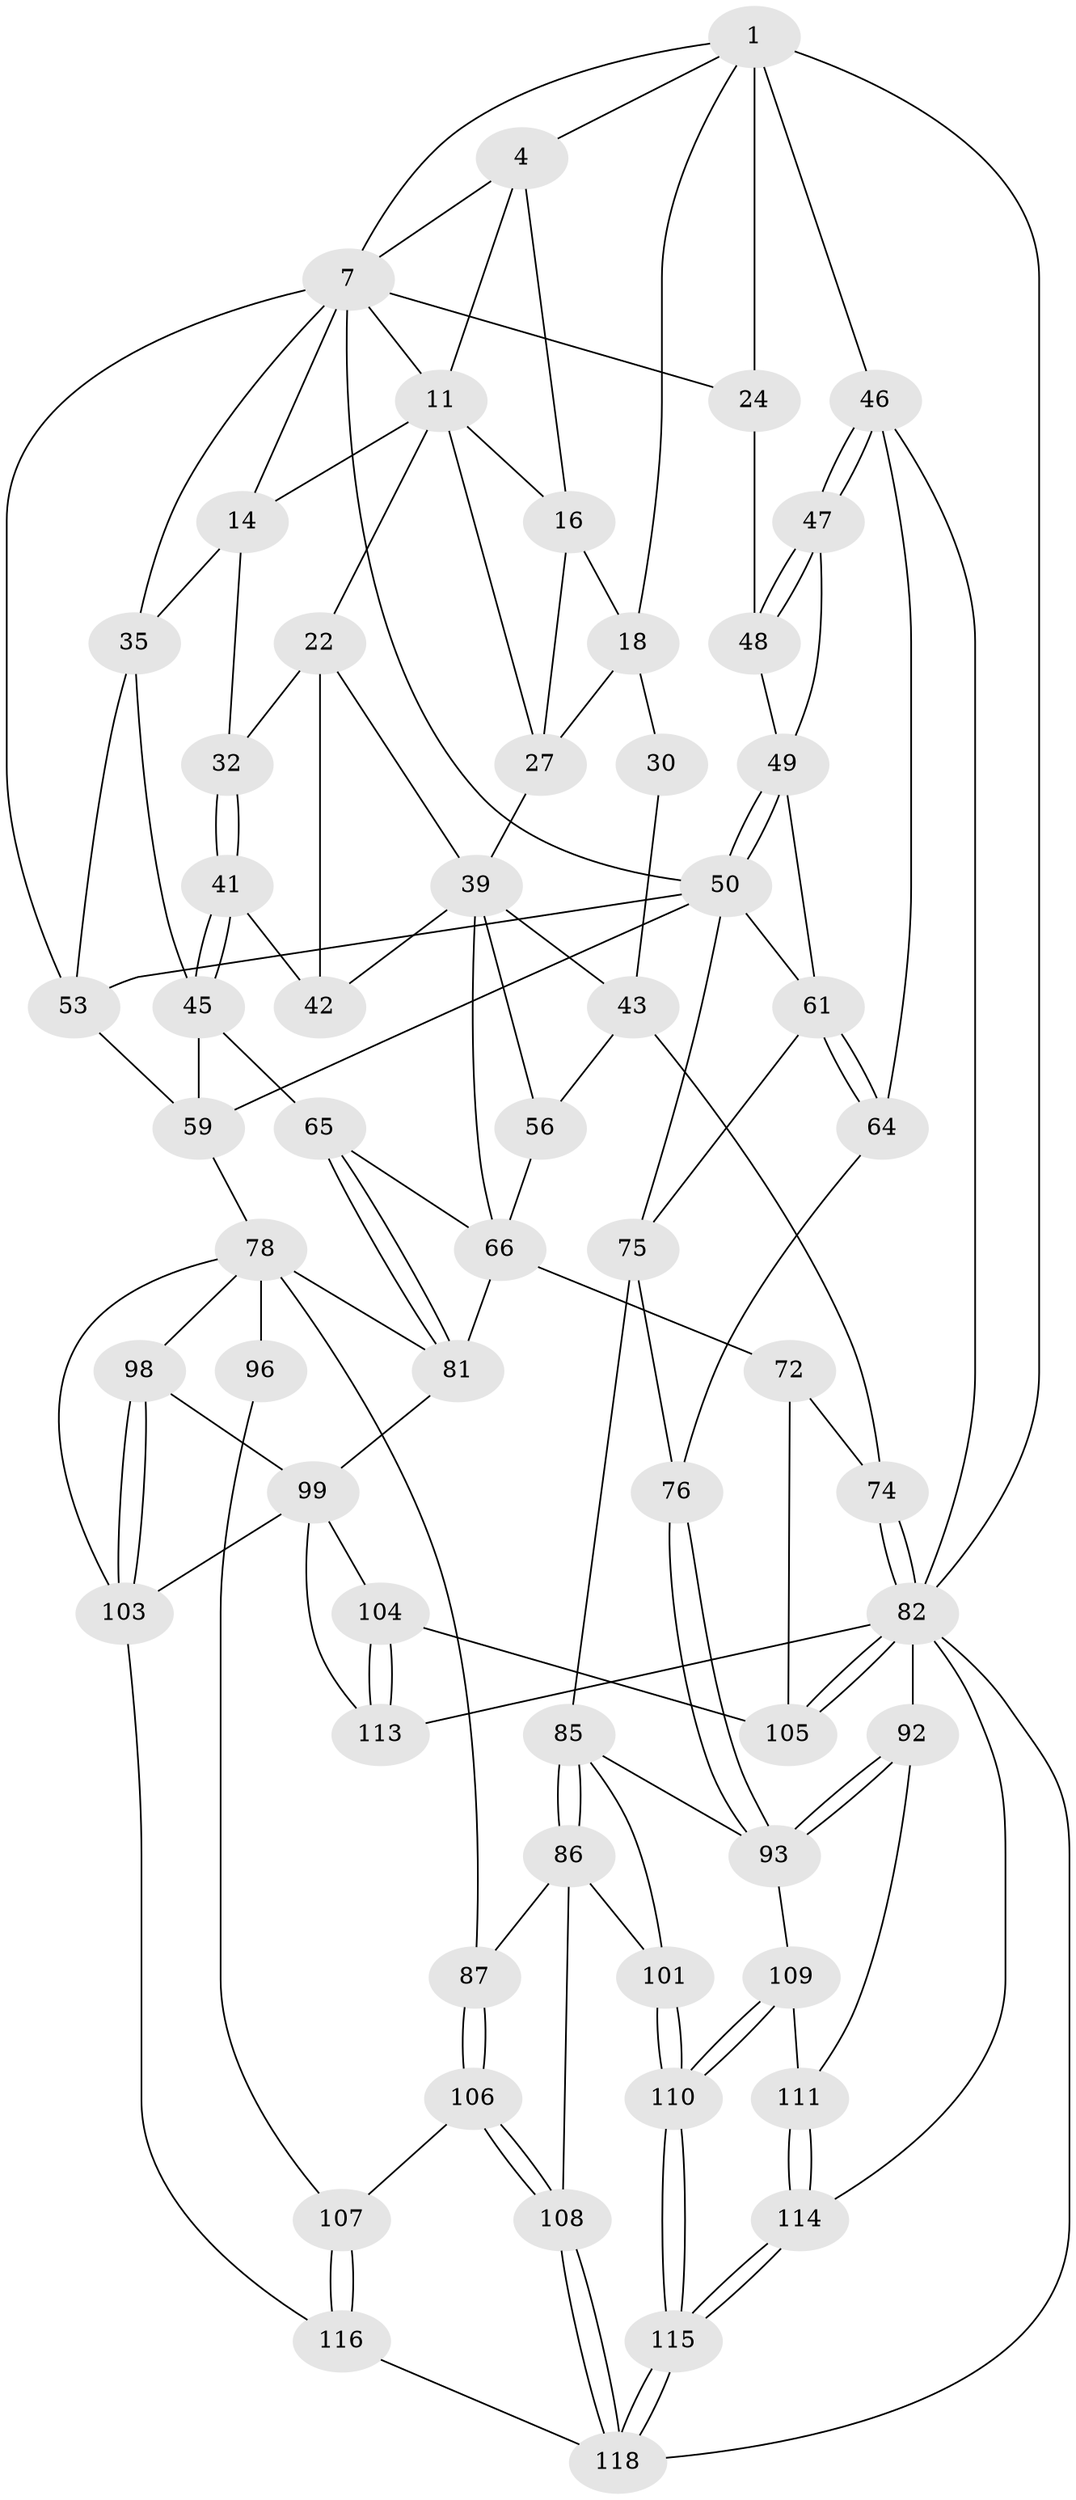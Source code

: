 // original degree distribution, {3: 0.016666666666666666, 6: 0.21666666666666667, 4: 0.23333333333333334, 5: 0.5333333333333333}
// Generated by graph-tools (version 1.1) at 2025/17/03/09/25 04:17:11]
// undirected, 60 vertices, 138 edges
graph export_dot {
graph [start="1"]
  node [color=gray90,style=filled];
  1 [pos="+0.7917329478251625+0",super="+6+2"];
  4 [pos="+0.13842151325825586+0",super="+13+5"];
  7 [pos="+0.7002646415637779+0.03353187442813219",super="+26+8"];
  11 [pos="+0.32455829371930733+0.09729348692650425",super="+12+15"];
  14 [pos="+0.40282354721790103+0.2005920693868821",super="+31"];
  16 [pos="+0.12113895779844928+0.14841713117806135",super="+17"];
  18 [pos="+0.06745699889213586+0.16618607560322837",super="+19+29"];
  22 [pos="+0.31058781014799486+0.23956149585174522",super="+33"];
  24 [pos="+0.8729640500282173+0.2405386637758762",super="+25"];
  27 [pos="+0.13469498372572947+0.30960018433803116",super="+28"];
  30 [pos="+0+0.3624874685399849"];
  32 [pos="+0.36871189646670793+0.3417868419825306"];
  35 [pos="+0.5664773916566326+0.36191335270058145",super="+36"];
  39 [pos="+0.18905663031047829+0.38899860363907934",super="+40+55"];
  41 [pos="+0.35347431674449703+0.46579693791010224"];
  42 [pos="+0.3408486652732038+0.4612006677253929"];
  43 [pos="+0+0.41328395132287093",super="+44"];
  45 [pos="+0.38167015917417907+0.4844713060640851",super="+60"];
  46 [pos="+1+0.44533946635140464",super="+63"];
  47 [pos="+0.9551031075620607+0.4472621444695274"];
  48 [pos="+0.8435334499633635+0.33563281265829376"];
  49 [pos="+0.8312793084712115+0.4501696716290615",super="+58"];
  50 [pos="+0.7937447076475059+0.5092387624535321",super="+51"];
  53 [pos="+0.5896191905934893+0.4852132914735839",super="+54"];
  56 [pos="+0.06613063616537894+0.4924560746197784"];
  59 [pos="+0.41410565072104966+0.5386876567986302",super="+70"];
  61 [pos="+0.8957373022798493+0.5317068092008866",super="+62"];
  64 [pos="+0.9202840708344675+0.5746370201634371"];
  65 [pos="+0.27205434953789065+0.6069942985592635"];
  66 [pos="+0.20755806952153322+0.6014707747479584",super="+84+67"];
  72 [pos="+0.005215302625991247+0.7125671719215257",super="+73"];
  74 [pos="+0+0.7211168926905248"];
  75 [pos="+0.7759051378067323+0.686972060635174",super="+77"];
  76 [pos="+0.8960400941801229+0.6568229849753237"];
  78 [pos="+0.4905724341430141+0.6868712857913115",super="+88+79"];
  81 [pos="+0.38078563975544844+0.7249466096307463",super="+89"];
  82 [pos="+0+1",super="+83"];
  85 [pos="+0.7721322722182983+0.7196885782398181",super="+95"];
  86 [pos="+0.7051643531356432+0.775496452243206",super="+102"];
  87 [pos="+0.6360030695067689+0.7874284758402529"];
  92 [pos="+1+0.7278026917609182"];
  93 [pos="+1+0.7285498728130022",super="+94"];
  96 [pos="+0.5475748799864427+0.8816704970919695"];
  98 [pos="+0.3495938221403307+0.8798743873157572"];
  99 [pos="+0.24264705663224093+0.8415911174383531",super="+112+100"];
  101 [pos="+0.8186109703136013+0.9229272058739268"];
  103 [pos="+0.4023119500212204+0.9900581042937907",super="+117"];
  104 [pos="+0.1381157807182916+0.9080923320606153"];
  105 [pos="+0.08780581025335+0.8940475313712606"];
  106 [pos="+0.6021160894225763+0.8883111322115113"];
  107 [pos="+0.5696078473909618+0.8877451185130577"];
  108 [pos="+0.6614613005085863+0.9791549721746566"];
  109 [pos="+0.9058222366503574+0.8647613319531103"];
  110 [pos="+0.8455742817592125+0.9360919858519499"];
  111 [pos="+0.9582831291899802+0.8842563418060841"];
  113 [pos="+0.14393083986058233+0.9266352631739159"];
  114 [pos="+1+1"];
  115 [pos="+1+1"];
  116 [pos="+0.40411443102129657+1"];
  118 [pos="+0.5961327790655914+1",super="+119"];
  1 -- 24 [weight=2];
  1 -- 7;
  1 -- 18;
  1 -- 4;
  1 -- 46;
  1 -- 82 [weight=2];
  4 -- 16;
  4 -- 11;
  4 -- 7;
  7 -- 24;
  7 -- 35;
  7 -- 53;
  7 -- 11;
  7 -- 14;
  7 -- 50;
  11 -- 16;
  11 -- 22 [weight=2];
  11 -- 27;
  11 -- 14;
  14 -- 32;
  14 -- 35;
  16 -- 18;
  16 -- 27;
  18 -- 30 [weight=2];
  18 -- 27;
  22 -- 32;
  22 -- 42;
  22 -- 39;
  24 -- 48;
  27 -- 39;
  30 -- 43;
  32 -- 41;
  32 -- 41;
  35 -- 45;
  35 -- 53;
  39 -- 43;
  39 -- 56;
  39 -- 42;
  39 -- 66;
  41 -- 42;
  41 -- 45;
  41 -- 45;
  43 -- 56;
  43 -- 74;
  45 -- 65;
  45 -- 59;
  46 -- 47;
  46 -- 47;
  46 -- 64;
  46 -- 82;
  47 -- 48;
  47 -- 48;
  47 -- 49;
  48 -- 49;
  49 -- 50;
  49 -- 50;
  49 -- 61;
  50 -- 61;
  50 -- 53;
  50 -- 59;
  50 -- 75;
  53 -- 59;
  56 -- 66;
  59 -- 78;
  61 -- 64;
  61 -- 64;
  61 -- 75;
  64 -- 76;
  65 -- 66;
  65 -- 81;
  65 -- 81;
  66 -- 72 [weight=2];
  66 -- 81;
  72 -- 105;
  72 -- 74;
  74 -- 82;
  74 -- 82;
  75 -- 76;
  75 -- 85;
  76 -- 93;
  76 -- 93;
  78 -- 96 [weight=2];
  78 -- 87;
  78 -- 81;
  78 -- 98;
  78 -- 103;
  81 -- 99;
  82 -- 105;
  82 -- 105;
  82 -- 113;
  82 -- 114;
  82 -- 118;
  82 -- 92;
  85 -- 86;
  85 -- 86;
  85 -- 101;
  85 -- 93;
  86 -- 87;
  86 -- 108;
  86 -- 101;
  87 -- 106;
  87 -- 106;
  92 -- 93;
  92 -- 93;
  92 -- 111;
  93 -- 109;
  96 -- 107;
  98 -- 99;
  98 -- 103;
  98 -- 103;
  99 -- 113;
  99 -- 103;
  99 -- 104;
  101 -- 110;
  101 -- 110;
  103 -- 116;
  104 -- 105;
  104 -- 113;
  104 -- 113;
  106 -- 107;
  106 -- 108;
  106 -- 108;
  107 -- 116;
  107 -- 116;
  108 -- 118;
  108 -- 118;
  109 -- 110;
  109 -- 110;
  109 -- 111;
  110 -- 115;
  110 -- 115;
  111 -- 114;
  111 -- 114;
  114 -- 115;
  114 -- 115;
  115 -- 118;
  115 -- 118;
  116 -- 118;
}

